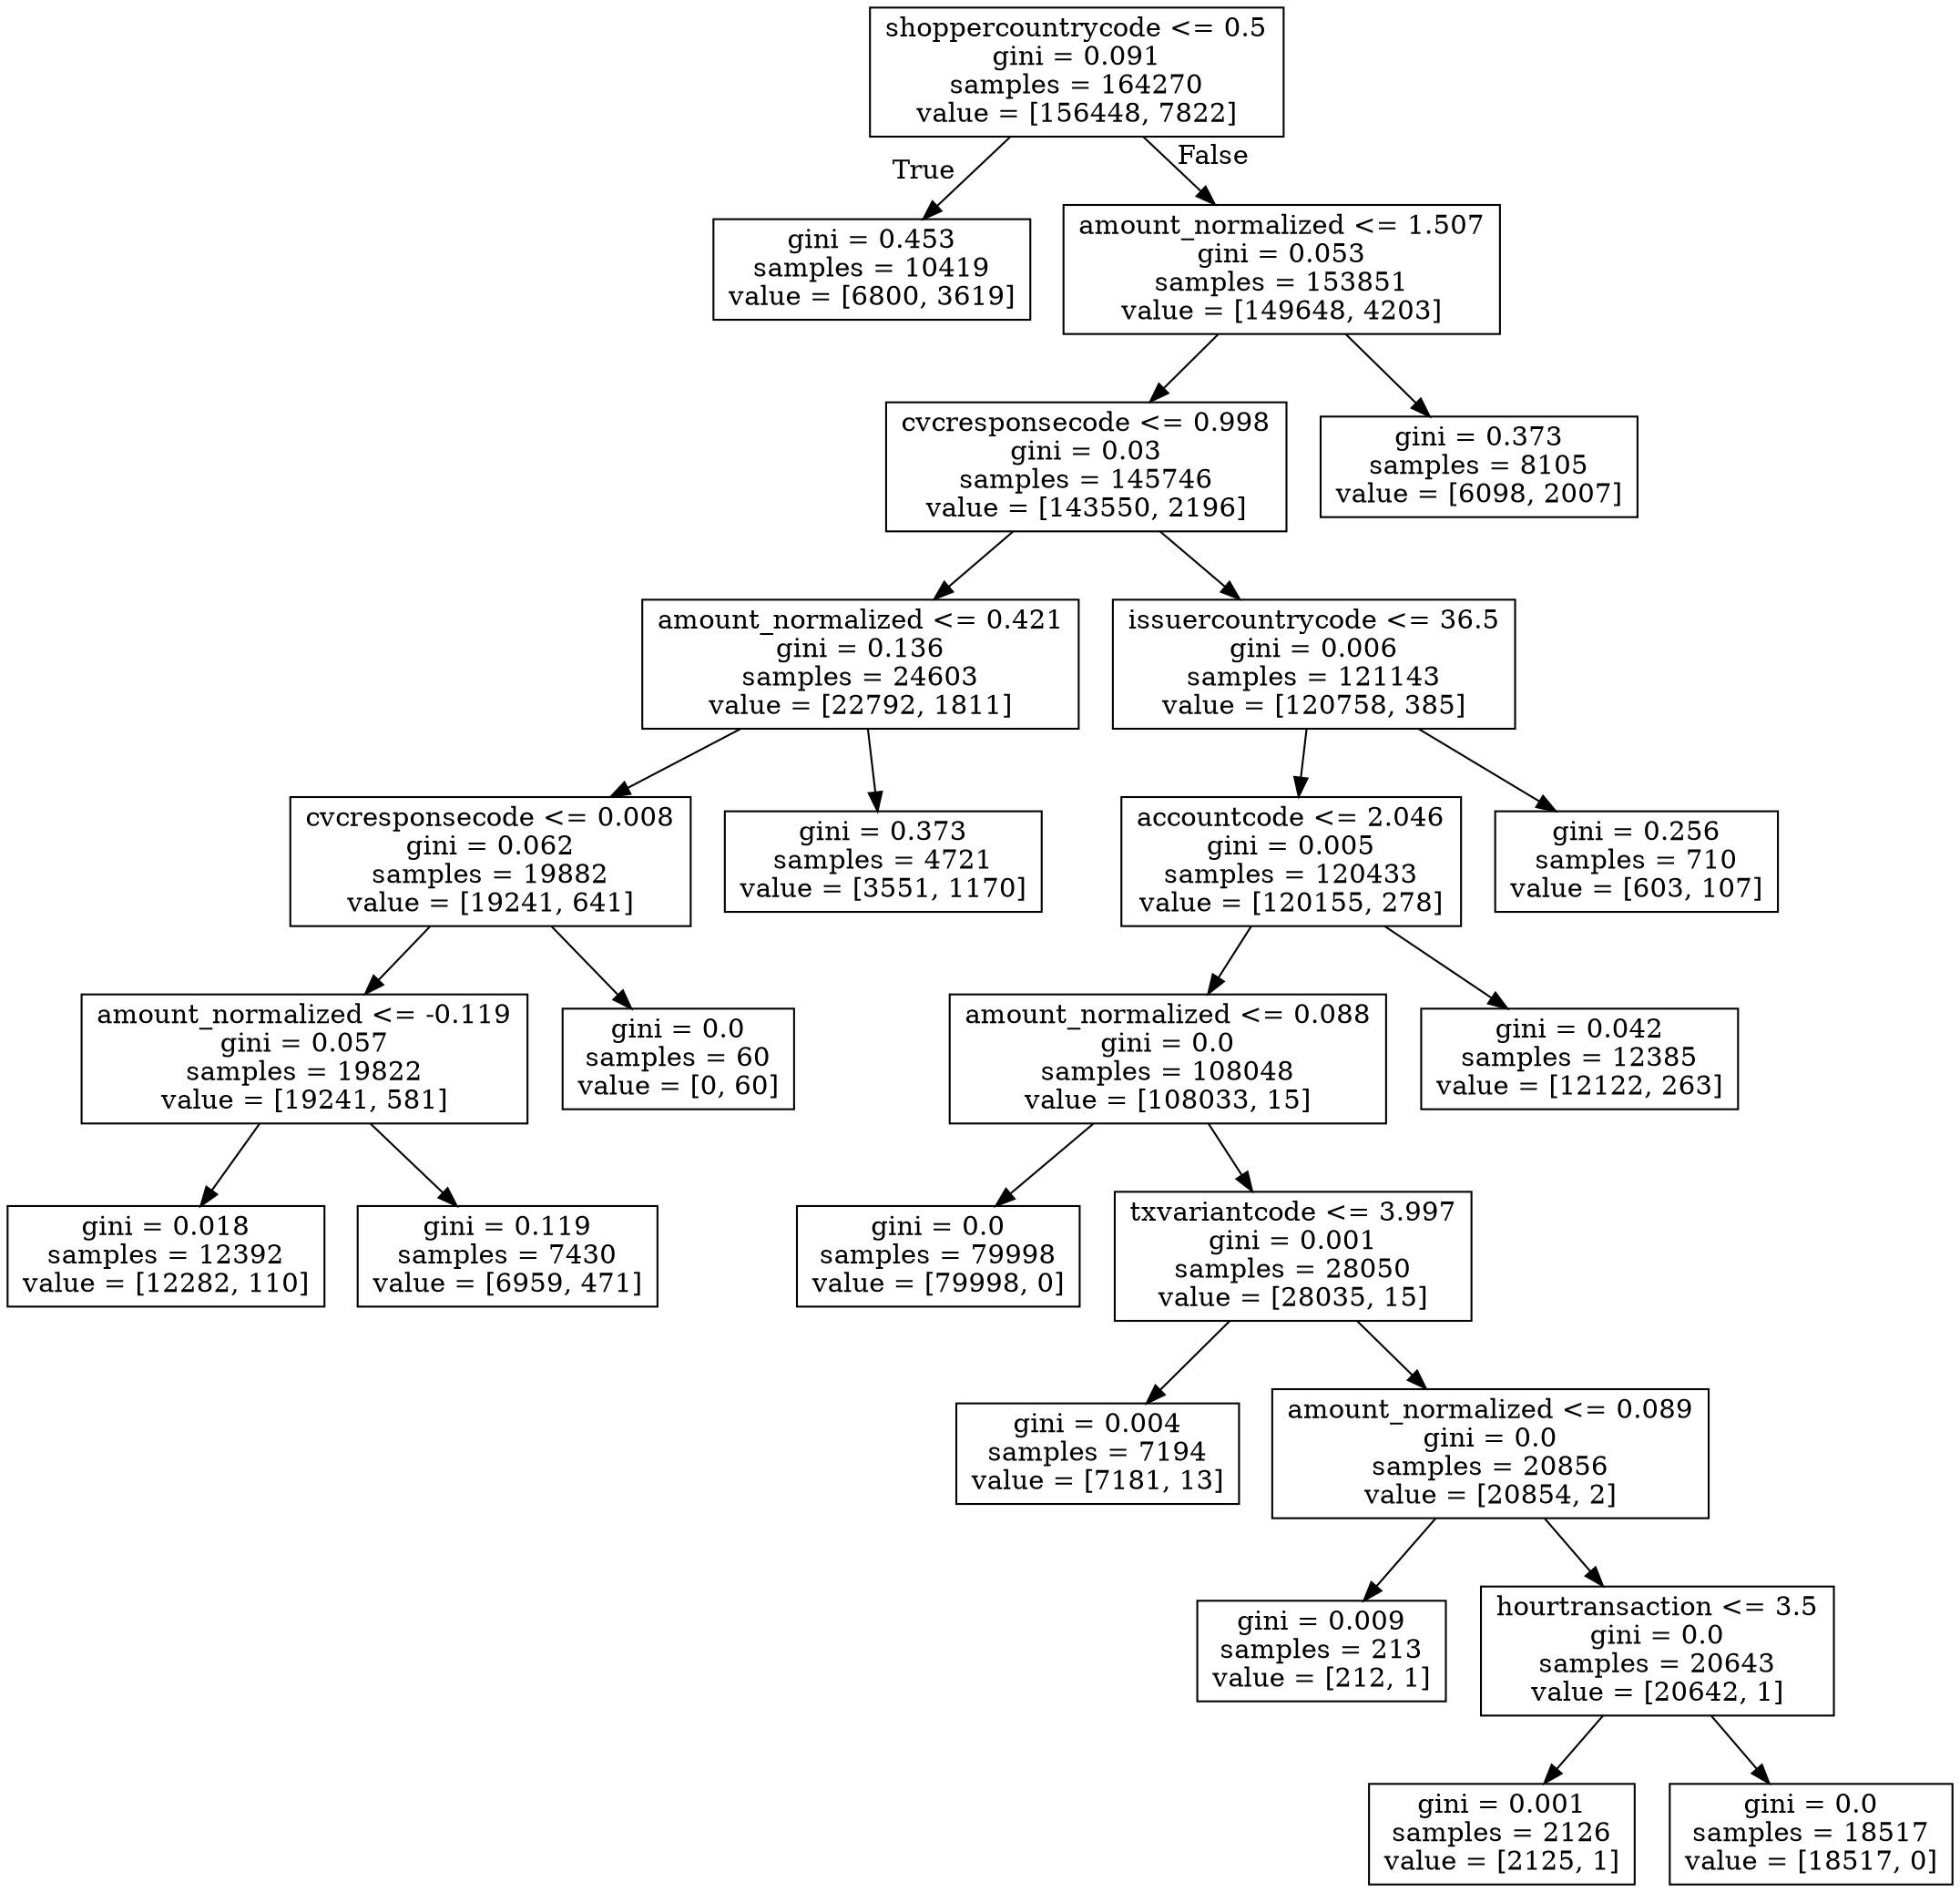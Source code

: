 digraph Tree {
node [shape=box] ;
0 [label="shoppercountrycode <= 0.5\ngini = 0.091\nsamples = 164270\nvalue = [156448, 7822]"] ;
1 [label="gini = 0.453\nsamples = 10419\nvalue = [6800, 3619]"] ;
0 -> 1 [labeldistance=2.5, labelangle=45, headlabel="True"] ;
2 [label="amount_normalized <= 1.507\ngini = 0.053\nsamples = 153851\nvalue = [149648, 4203]"] ;
0 -> 2 [labeldistance=2.5, labelangle=-45, headlabel="False"] ;
3 [label="cvcresponsecode <= 0.998\ngini = 0.03\nsamples = 145746\nvalue = [143550, 2196]"] ;
2 -> 3 ;
4 [label="amount_normalized <= 0.421\ngini = 0.136\nsamples = 24603\nvalue = [22792, 1811]"] ;
3 -> 4 ;
5 [label="cvcresponsecode <= 0.008\ngini = 0.062\nsamples = 19882\nvalue = [19241, 641]"] ;
4 -> 5 ;
6 [label="amount_normalized <= -0.119\ngini = 0.057\nsamples = 19822\nvalue = [19241, 581]"] ;
5 -> 6 ;
7 [label="gini = 0.018\nsamples = 12392\nvalue = [12282, 110]"] ;
6 -> 7 ;
8 [label="gini = 0.119\nsamples = 7430\nvalue = [6959, 471]"] ;
6 -> 8 ;
9 [label="gini = 0.0\nsamples = 60\nvalue = [0, 60]"] ;
5 -> 9 ;
10 [label="gini = 0.373\nsamples = 4721\nvalue = [3551, 1170]"] ;
4 -> 10 ;
11 [label="issuercountrycode <= 36.5\ngini = 0.006\nsamples = 121143\nvalue = [120758, 385]"] ;
3 -> 11 ;
12 [label="accountcode <= 2.046\ngini = 0.005\nsamples = 120433\nvalue = [120155, 278]"] ;
11 -> 12 ;
13 [label="amount_normalized <= 0.088\ngini = 0.0\nsamples = 108048\nvalue = [108033, 15]"] ;
12 -> 13 ;
14 [label="gini = 0.0\nsamples = 79998\nvalue = [79998, 0]"] ;
13 -> 14 ;
15 [label="txvariantcode <= 3.997\ngini = 0.001\nsamples = 28050\nvalue = [28035, 15]"] ;
13 -> 15 ;
16 [label="gini = 0.004\nsamples = 7194\nvalue = [7181, 13]"] ;
15 -> 16 ;
17 [label="amount_normalized <= 0.089\ngini = 0.0\nsamples = 20856\nvalue = [20854, 2]"] ;
15 -> 17 ;
18 [label="gini = 0.009\nsamples = 213\nvalue = [212, 1]"] ;
17 -> 18 ;
19 [label="hourtransaction <= 3.5\ngini = 0.0\nsamples = 20643\nvalue = [20642, 1]"] ;
17 -> 19 ;
20 [label="gini = 0.001\nsamples = 2126\nvalue = [2125, 1]"] ;
19 -> 20 ;
21 [label="gini = 0.0\nsamples = 18517\nvalue = [18517, 0]"] ;
19 -> 21 ;
22 [label="gini = 0.042\nsamples = 12385\nvalue = [12122, 263]"] ;
12 -> 22 ;
23 [label="gini = 0.256\nsamples = 710\nvalue = [603, 107]"] ;
11 -> 23 ;
24 [label="gini = 0.373\nsamples = 8105\nvalue = [6098, 2007]"] ;
2 -> 24 ;
}